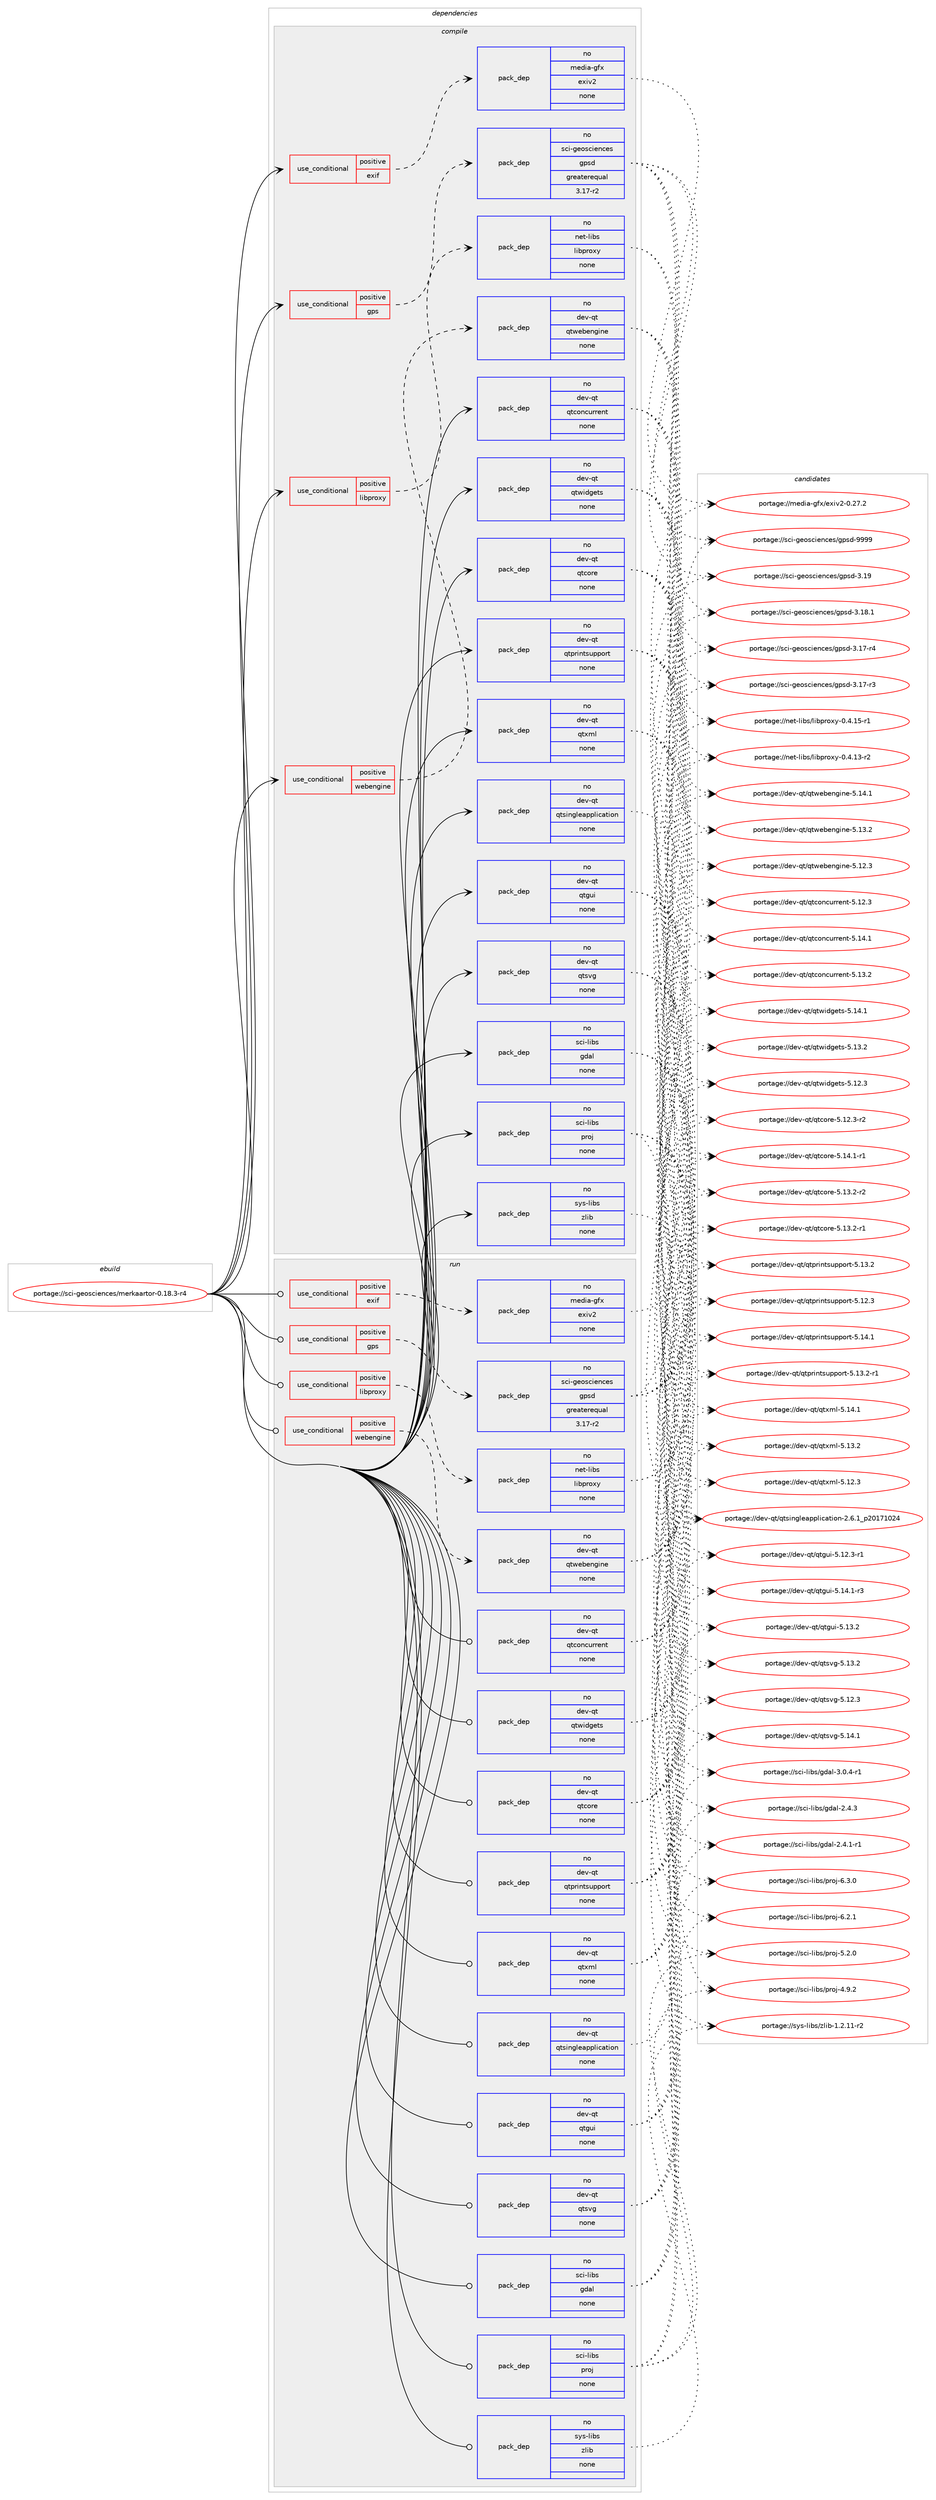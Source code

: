 digraph prolog {

# *************
# Graph options
# *************

newrank=true;
concentrate=true;
compound=true;
graph [rankdir=LR,fontname=Helvetica,fontsize=10,ranksep=1.5];#, ranksep=2.5, nodesep=0.2];
edge  [arrowhead=vee];
node  [fontname=Helvetica,fontsize=10];

# **********
# The ebuild
# **********

subgraph cluster_leftcol {
color=gray;
rank=same;
label=<<i>ebuild</i>>;
id [label="portage://sci-geosciences/merkaartor-0.18.3-r4", color=red, width=4, href="../sci-geosciences/merkaartor-0.18.3-r4.svg"];
}

# ****************
# The dependencies
# ****************

subgraph cluster_midcol {
color=gray;
label=<<i>dependencies</i>>;
subgraph cluster_compile {
fillcolor="#eeeeee";
style=filled;
label=<<i>compile</i>>;
subgraph cond7617 {
dependency41435 [label=<<TABLE BORDER="0" CELLBORDER="1" CELLSPACING="0" CELLPADDING="4"><TR><TD ROWSPAN="3" CELLPADDING="10">use_conditional</TD></TR><TR><TD>positive</TD></TR><TR><TD>exif</TD></TR></TABLE>>, shape=none, color=red];
subgraph pack32936 {
dependency41436 [label=<<TABLE BORDER="0" CELLBORDER="1" CELLSPACING="0" CELLPADDING="4" WIDTH="220"><TR><TD ROWSPAN="6" CELLPADDING="30">pack_dep</TD></TR><TR><TD WIDTH="110">no</TD></TR><TR><TD>media-gfx</TD></TR><TR><TD>exiv2</TD></TR><TR><TD>none</TD></TR><TR><TD></TD></TR></TABLE>>, shape=none, color=blue];
}
dependency41435:e -> dependency41436:w [weight=20,style="dashed",arrowhead="vee"];
}
id:e -> dependency41435:w [weight=20,style="solid",arrowhead="vee"];
subgraph cond7618 {
dependency41437 [label=<<TABLE BORDER="0" CELLBORDER="1" CELLSPACING="0" CELLPADDING="4"><TR><TD ROWSPAN="3" CELLPADDING="10">use_conditional</TD></TR><TR><TD>positive</TD></TR><TR><TD>gps</TD></TR></TABLE>>, shape=none, color=red];
subgraph pack32937 {
dependency41438 [label=<<TABLE BORDER="0" CELLBORDER="1" CELLSPACING="0" CELLPADDING="4" WIDTH="220"><TR><TD ROWSPAN="6" CELLPADDING="30">pack_dep</TD></TR><TR><TD WIDTH="110">no</TD></TR><TR><TD>sci-geosciences</TD></TR><TR><TD>gpsd</TD></TR><TR><TD>greaterequal</TD></TR><TR><TD>3.17-r2</TD></TR></TABLE>>, shape=none, color=blue];
}
dependency41437:e -> dependency41438:w [weight=20,style="dashed",arrowhead="vee"];
}
id:e -> dependency41437:w [weight=20,style="solid",arrowhead="vee"];
subgraph cond7619 {
dependency41439 [label=<<TABLE BORDER="0" CELLBORDER="1" CELLSPACING="0" CELLPADDING="4"><TR><TD ROWSPAN="3" CELLPADDING="10">use_conditional</TD></TR><TR><TD>positive</TD></TR><TR><TD>libproxy</TD></TR></TABLE>>, shape=none, color=red];
subgraph pack32938 {
dependency41440 [label=<<TABLE BORDER="0" CELLBORDER="1" CELLSPACING="0" CELLPADDING="4" WIDTH="220"><TR><TD ROWSPAN="6" CELLPADDING="30">pack_dep</TD></TR><TR><TD WIDTH="110">no</TD></TR><TR><TD>net-libs</TD></TR><TR><TD>libproxy</TD></TR><TR><TD>none</TD></TR><TR><TD></TD></TR></TABLE>>, shape=none, color=blue];
}
dependency41439:e -> dependency41440:w [weight=20,style="dashed",arrowhead="vee"];
}
id:e -> dependency41439:w [weight=20,style="solid",arrowhead="vee"];
subgraph cond7620 {
dependency41441 [label=<<TABLE BORDER="0" CELLBORDER="1" CELLSPACING="0" CELLPADDING="4"><TR><TD ROWSPAN="3" CELLPADDING="10">use_conditional</TD></TR><TR><TD>positive</TD></TR><TR><TD>webengine</TD></TR></TABLE>>, shape=none, color=red];
subgraph pack32939 {
dependency41442 [label=<<TABLE BORDER="0" CELLBORDER="1" CELLSPACING="0" CELLPADDING="4" WIDTH="220"><TR><TD ROWSPAN="6" CELLPADDING="30">pack_dep</TD></TR><TR><TD WIDTH="110">no</TD></TR><TR><TD>dev-qt</TD></TR><TR><TD>qtwebengine</TD></TR><TR><TD>none</TD></TR><TR><TD></TD></TR></TABLE>>, shape=none, color=blue];
}
dependency41441:e -> dependency41442:w [weight=20,style="dashed",arrowhead="vee"];
}
id:e -> dependency41441:w [weight=20,style="solid",arrowhead="vee"];
subgraph pack32940 {
dependency41443 [label=<<TABLE BORDER="0" CELLBORDER="1" CELLSPACING="0" CELLPADDING="4" WIDTH="220"><TR><TD ROWSPAN="6" CELLPADDING="30">pack_dep</TD></TR><TR><TD WIDTH="110">no</TD></TR><TR><TD>dev-qt</TD></TR><TR><TD>qtconcurrent</TD></TR><TR><TD>none</TD></TR><TR><TD></TD></TR></TABLE>>, shape=none, color=blue];
}
id:e -> dependency41443:w [weight=20,style="solid",arrowhead="vee"];
subgraph pack32941 {
dependency41444 [label=<<TABLE BORDER="0" CELLBORDER="1" CELLSPACING="0" CELLPADDING="4" WIDTH="220"><TR><TD ROWSPAN="6" CELLPADDING="30">pack_dep</TD></TR><TR><TD WIDTH="110">no</TD></TR><TR><TD>dev-qt</TD></TR><TR><TD>qtcore</TD></TR><TR><TD>none</TD></TR><TR><TD></TD></TR></TABLE>>, shape=none, color=blue];
}
id:e -> dependency41444:w [weight=20,style="solid",arrowhead="vee"];
subgraph pack32942 {
dependency41445 [label=<<TABLE BORDER="0" CELLBORDER="1" CELLSPACING="0" CELLPADDING="4" WIDTH="220"><TR><TD ROWSPAN="6" CELLPADDING="30">pack_dep</TD></TR><TR><TD WIDTH="110">no</TD></TR><TR><TD>dev-qt</TD></TR><TR><TD>qtgui</TD></TR><TR><TD>none</TD></TR><TR><TD></TD></TR></TABLE>>, shape=none, color=blue];
}
id:e -> dependency41445:w [weight=20,style="solid",arrowhead="vee"];
subgraph pack32943 {
dependency41446 [label=<<TABLE BORDER="0" CELLBORDER="1" CELLSPACING="0" CELLPADDING="4" WIDTH="220"><TR><TD ROWSPAN="6" CELLPADDING="30">pack_dep</TD></TR><TR><TD WIDTH="110">no</TD></TR><TR><TD>dev-qt</TD></TR><TR><TD>qtprintsupport</TD></TR><TR><TD>none</TD></TR><TR><TD></TD></TR></TABLE>>, shape=none, color=blue];
}
id:e -> dependency41446:w [weight=20,style="solid",arrowhead="vee"];
subgraph pack32944 {
dependency41447 [label=<<TABLE BORDER="0" CELLBORDER="1" CELLSPACING="0" CELLPADDING="4" WIDTH="220"><TR><TD ROWSPAN="6" CELLPADDING="30">pack_dep</TD></TR><TR><TD WIDTH="110">no</TD></TR><TR><TD>dev-qt</TD></TR><TR><TD>qtsingleapplication</TD></TR><TR><TD>none</TD></TR><TR><TD></TD></TR></TABLE>>, shape=none, color=blue];
}
id:e -> dependency41447:w [weight=20,style="solid",arrowhead="vee"];
subgraph pack32945 {
dependency41448 [label=<<TABLE BORDER="0" CELLBORDER="1" CELLSPACING="0" CELLPADDING="4" WIDTH="220"><TR><TD ROWSPAN="6" CELLPADDING="30">pack_dep</TD></TR><TR><TD WIDTH="110">no</TD></TR><TR><TD>dev-qt</TD></TR><TR><TD>qtsvg</TD></TR><TR><TD>none</TD></TR><TR><TD></TD></TR></TABLE>>, shape=none, color=blue];
}
id:e -> dependency41448:w [weight=20,style="solid",arrowhead="vee"];
subgraph pack32946 {
dependency41449 [label=<<TABLE BORDER="0" CELLBORDER="1" CELLSPACING="0" CELLPADDING="4" WIDTH="220"><TR><TD ROWSPAN="6" CELLPADDING="30">pack_dep</TD></TR><TR><TD WIDTH="110">no</TD></TR><TR><TD>dev-qt</TD></TR><TR><TD>qtwidgets</TD></TR><TR><TD>none</TD></TR><TR><TD></TD></TR></TABLE>>, shape=none, color=blue];
}
id:e -> dependency41449:w [weight=20,style="solid",arrowhead="vee"];
subgraph pack32947 {
dependency41450 [label=<<TABLE BORDER="0" CELLBORDER="1" CELLSPACING="0" CELLPADDING="4" WIDTH="220"><TR><TD ROWSPAN="6" CELLPADDING="30">pack_dep</TD></TR><TR><TD WIDTH="110">no</TD></TR><TR><TD>dev-qt</TD></TR><TR><TD>qtxml</TD></TR><TR><TD>none</TD></TR><TR><TD></TD></TR></TABLE>>, shape=none, color=blue];
}
id:e -> dependency41450:w [weight=20,style="solid",arrowhead="vee"];
subgraph pack32948 {
dependency41451 [label=<<TABLE BORDER="0" CELLBORDER="1" CELLSPACING="0" CELLPADDING="4" WIDTH="220"><TR><TD ROWSPAN="6" CELLPADDING="30">pack_dep</TD></TR><TR><TD WIDTH="110">no</TD></TR><TR><TD>sci-libs</TD></TR><TR><TD>gdal</TD></TR><TR><TD>none</TD></TR><TR><TD></TD></TR></TABLE>>, shape=none, color=blue];
}
id:e -> dependency41451:w [weight=20,style="solid",arrowhead="vee"];
subgraph pack32949 {
dependency41452 [label=<<TABLE BORDER="0" CELLBORDER="1" CELLSPACING="0" CELLPADDING="4" WIDTH="220"><TR><TD ROWSPAN="6" CELLPADDING="30">pack_dep</TD></TR><TR><TD WIDTH="110">no</TD></TR><TR><TD>sci-libs</TD></TR><TR><TD>proj</TD></TR><TR><TD>none</TD></TR><TR><TD></TD></TR></TABLE>>, shape=none, color=blue];
}
id:e -> dependency41452:w [weight=20,style="solid",arrowhead="vee"];
subgraph pack32950 {
dependency41453 [label=<<TABLE BORDER="0" CELLBORDER="1" CELLSPACING="0" CELLPADDING="4" WIDTH="220"><TR><TD ROWSPAN="6" CELLPADDING="30">pack_dep</TD></TR><TR><TD WIDTH="110">no</TD></TR><TR><TD>sys-libs</TD></TR><TR><TD>zlib</TD></TR><TR><TD>none</TD></TR><TR><TD></TD></TR></TABLE>>, shape=none, color=blue];
}
id:e -> dependency41453:w [weight=20,style="solid",arrowhead="vee"];
}
subgraph cluster_compileandrun {
fillcolor="#eeeeee";
style=filled;
label=<<i>compile and run</i>>;
}
subgraph cluster_run {
fillcolor="#eeeeee";
style=filled;
label=<<i>run</i>>;
subgraph cond7621 {
dependency41454 [label=<<TABLE BORDER="0" CELLBORDER="1" CELLSPACING="0" CELLPADDING="4"><TR><TD ROWSPAN="3" CELLPADDING="10">use_conditional</TD></TR><TR><TD>positive</TD></TR><TR><TD>exif</TD></TR></TABLE>>, shape=none, color=red];
subgraph pack32951 {
dependency41455 [label=<<TABLE BORDER="0" CELLBORDER="1" CELLSPACING="0" CELLPADDING="4" WIDTH="220"><TR><TD ROWSPAN="6" CELLPADDING="30">pack_dep</TD></TR><TR><TD WIDTH="110">no</TD></TR><TR><TD>media-gfx</TD></TR><TR><TD>exiv2</TD></TR><TR><TD>none</TD></TR><TR><TD></TD></TR></TABLE>>, shape=none, color=blue];
}
dependency41454:e -> dependency41455:w [weight=20,style="dashed",arrowhead="vee"];
}
id:e -> dependency41454:w [weight=20,style="solid",arrowhead="odot"];
subgraph cond7622 {
dependency41456 [label=<<TABLE BORDER="0" CELLBORDER="1" CELLSPACING="0" CELLPADDING="4"><TR><TD ROWSPAN="3" CELLPADDING="10">use_conditional</TD></TR><TR><TD>positive</TD></TR><TR><TD>gps</TD></TR></TABLE>>, shape=none, color=red];
subgraph pack32952 {
dependency41457 [label=<<TABLE BORDER="0" CELLBORDER="1" CELLSPACING="0" CELLPADDING="4" WIDTH="220"><TR><TD ROWSPAN="6" CELLPADDING="30">pack_dep</TD></TR><TR><TD WIDTH="110">no</TD></TR><TR><TD>sci-geosciences</TD></TR><TR><TD>gpsd</TD></TR><TR><TD>greaterequal</TD></TR><TR><TD>3.17-r2</TD></TR></TABLE>>, shape=none, color=blue];
}
dependency41456:e -> dependency41457:w [weight=20,style="dashed",arrowhead="vee"];
}
id:e -> dependency41456:w [weight=20,style="solid",arrowhead="odot"];
subgraph cond7623 {
dependency41458 [label=<<TABLE BORDER="0" CELLBORDER="1" CELLSPACING="0" CELLPADDING="4"><TR><TD ROWSPAN="3" CELLPADDING="10">use_conditional</TD></TR><TR><TD>positive</TD></TR><TR><TD>libproxy</TD></TR></TABLE>>, shape=none, color=red];
subgraph pack32953 {
dependency41459 [label=<<TABLE BORDER="0" CELLBORDER="1" CELLSPACING="0" CELLPADDING="4" WIDTH="220"><TR><TD ROWSPAN="6" CELLPADDING="30">pack_dep</TD></TR><TR><TD WIDTH="110">no</TD></TR><TR><TD>net-libs</TD></TR><TR><TD>libproxy</TD></TR><TR><TD>none</TD></TR><TR><TD></TD></TR></TABLE>>, shape=none, color=blue];
}
dependency41458:e -> dependency41459:w [weight=20,style="dashed",arrowhead="vee"];
}
id:e -> dependency41458:w [weight=20,style="solid",arrowhead="odot"];
subgraph cond7624 {
dependency41460 [label=<<TABLE BORDER="0" CELLBORDER="1" CELLSPACING="0" CELLPADDING="4"><TR><TD ROWSPAN="3" CELLPADDING="10">use_conditional</TD></TR><TR><TD>positive</TD></TR><TR><TD>webengine</TD></TR></TABLE>>, shape=none, color=red];
subgraph pack32954 {
dependency41461 [label=<<TABLE BORDER="0" CELLBORDER="1" CELLSPACING="0" CELLPADDING="4" WIDTH="220"><TR><TD ROWSPAN="6" CELLPADDING="30">pack_dep</TD></TR><TR><TD WIDTH="110">no</TD></TR><TR><TD>dev-qt</TD></TR><TR><TD>qtwebengine</TD></TR><TR><TD>none</TD></TR><TR><TD></TD></TR></TABLE>>, shape=none, color=blue];
}
dependency41460:e -> dependency41461:w [weight=20,style="dashed",arrowhead="vee"];
}
id:e -> dependency41460:w [weight=20,style="solid",arrowhead="odot"];
subgraph pack32955 {
dependency41462 [label=<<TABLE BORDER="0" CELLBORDER="1" CELLSPACING="0" CELLPADDING="4" WIDTH="220"><TR><TD ROWSPAN="6" CELLPADDING="30">pack_dep</TD></TR><TR><TD WIDTH="110">no</TD></TR><TR><TD>dev-qt</TD></TR><TR><TD>qtconcurrent</TD></TR><TR><TD>none</TD></TR><TR><TD></TD></TR></TABLE>>, shape=none, color=blue];
}
id:e -> dependency41462:w [weight=20,style="solid",arrowhead="odot"];
subgraph pack32956 {
dependency41463 [label=<<TABLE BORDER="0" CELLBORDER="1" CELLSPACING="0" CELLPADDING="4" WIDTH="220"><TR><TD ROWSPAN="6" CELLPADDING="30">pack_dep</TD></TR><TR><TD WIDTH="110">no</TD></TR><TR><TD>dev-qt</TD></TR><TR><TD>qtcore</TD></TR><TR><TD>none</TD></TR><TR><TD></TD></TR></TABLE>>, shape=none, color=blue];
}
id:e -> dependency41463:w [weight=20,style="solid",arrowhead="odot"];
subgraph pack32957 {
dependency41464 [label=<<TABLE BORDER="0" CELLBORDER="1" CELLSPACING="0" CELLPADDING="4" WIDTH="220"><TR><TD ROWSPAN="6" CELLPADDING="30">pack_dep</TD></TR><TR><TD WIDTH="110">no</TD></TR><TR><TD>dev-qt</TD></TR><TR><TD>qtgui</TD></TR><TR><TD>none</TD></TR><TR><TD></TD></TR></TABLE>>, shape=none, color=blue];
}
id:e -> dependency41464:w [weight=20,style="solid",arrowhead="odot"];
subgraph pack32958 {
dependency41465 [label=<<TABLE BORDER="0" CELLBORDER="1" CELLSPACING="0" CELLPADDING="4" WIDTH="220"><TR><TD ROWSPAN="6" CELLPADDING="30">pack_dep</TD></TR><TR><TD WIDTH="110">no</TD></TR><TR><TD>dev-qt</TD></TR><TR><TD>qtprintsupport</TD></TR><TR><TD>none</TD></TR><TR><TD></TD></TR></TABLE>>, shape=none, color=blue];
}
id:e -> dependency41465:w [weight=20,style="solid",arrowhead="odot"];
subgraph pack32959 {
dependency41466 [label=<<TABLE BORDER="0" CELLBORDER="1" CELLSPACING="0" CELLPADDING="4" WIDTH="220"><TR><TD ROWSPAN="6" CELLPADDING="30">pack_dep</TD></TR><TR><TD WIDTH="110">no</TD></TR><TR><TD>dev-qt</TD></TR><TR><TD>qtsingleapplication</TD></TR><TR><TD>none</TD></TR><TR><TD></TD></TR></TABLE>>, shape=none, color=blue];
}
id:e -> dependency41466:w [weight=20,style="solid",arrowhead="odot"];
subgraph pack32960 {
dependency41467 [label=<<TABLE BORDER="0" CELLBORDER="1" CELLSPACING="0" CELLPADDING="4" WIDTH="220"><TR><TD ROWSPAN="6" CELLPADDING="30">pack_dep</TD></TR><TR><TD WIDTH="110">no</TD></TR><TR><TD>dev-qt</TD></TR><TR><TD>qtsvg</TD></TR><TR><TD>none</TD></TR><TR><TD></TD></TR></TABLE>>, shape=none, color=blue];
}
id:e -> dependency41467:w [weight=20,style="solid",arrowhead="odot"];
subgraph pack32961 {
dependency41468 [label=<<TABLE BORDER="0" CELLBORDER="1" CELLSPACING="0" CELLPADDING="4" WIDTH="220"><TR><TD ROWSPAN="6" CELLPADDING="30">pack_dep</TD></TR><TR><TD WIDTH="110">no</TD></TR><TR><TD>dev-qt</TD></TR><TR><TD>qtwidgets</TD></TR><TR><TD>none</TD></TR><TR><TD></TD></TR></TABLE>>, shape=none, color=blue];
}
id:e -> dependency41468:w [weight=20,style="solid",arrowhead="odot"];
subgraph pack32962 {
dependency41469 [label=<<TABLE BORDER="0" CELLBORDER="1" CELLSPACING="0" CELLPADDING="4" WIDTH="220"><TR><TD ROWSPAN="6" CELLPADDING="30">pack_dep</TD></TR><TR><TD WIDTH="110">no</TD></TR><TR><TD>dev-qt</TD></TR><TR><TD>qtxml</TD></TR><TR><TD>none</TD></TR><TR><TD></TD></TR></TABLE>>, shape=none, color=blue];
}
id:e -> dependency41469:w [weight=20,style="solid",arrowhead="odot"];
subgraph pack32963 {
dependency41470 [label=<<TABLE BORDER="0" CELLBORDER="1" CELLSPACING="0" CELLPADDING="4" WIDTH="220"><TR><TD ROWSPAN="6" CELLPADDING="30">pack_dep</TD></TR><TR><TD WIDTH="110">no</TD></TR><TR><TD>sci-libs</TD></TR><TR><TD>gdal</TD></TR><TR><TD>none</TD></TR><TR><TD></TD></TR></TABLE>>, shape=none, color=blue];
}
id:e -> dependency41470:w [weight=20,style="solid",arrowhead="odot"];
subgraph pack32964 {
dependency41471 [label=<<TABLE BORDER="0" CELLBORDER="1" CELLSPACING="0" CELLPADDING="4" WIDTH="220"><TR><TD ROWSPAN="6" CELLPADDING="30">pack_dep</TD></TR><TR><TD WIDTH="110">no</TD></TR><TR><TD>sci-libs</TD></TR><TR><TD>proj</TD></TR><TR><TD>none</TD></TR><TR><TD></TD></TR></TABLE>>, shape=none, color=blue];
}
id:e -> dependency41471:w [weight=20,style="solid",arrowhead="odot"];
subgraph pack32965 {
dependency41472 [label=<<TABLE BORDER="0" CELLBORDER="1" CELLSPACING="0" CELLPADDING="4" WIDTH="220"><TR><TD ROWSPAN="6" CELLPADDING="30">pack_dep</TD></TR><TR><TD WIDTH="110">no</TD></TR><TR><TD>sys-libs</TD></TR><TR><TD>zlib</TD></TR><TR><TD>none</TD></TR><TR><TD></TD></TR></TABLE>>, shape=none, color=blue];
}
id:e -> dependency41472:w [weight=20,style="solid",arrowhead="odot"];
}
}

# **************
# The candidates
# **************

subgraph cluster_choices {
rank=same;
color=gray;
label=<<i>candidates</i>>;

subgraph choice32936 {
color=black;
nodesep=1;
choice1091011001059745103102120471011201051185045484650554650 [label="portage://media-gfx/exiv2-0.27.2", color=red, width=4,href="../media-gfx/exiv2-0.27.2.svg"];
dependency41436:e -> choice1091011001059745103102120471011201051185045484650554650:w [style=dotted,weight="100"];
}
subgraph choice32937 {
color=black;
nodesep=1;
choice11599105451031011111159910510111099101115471031121151004557575757 [label="portage://sci-geosciences/gpsd-9999", color=red, width=4,href="../sci-geosciences/gpsd-9999.svg"];
choice11599105451031011111159910510111099101115471031121151004551464957 [label="portage://sci-geosciences/gpsd-3.19", color=red, width=4,href="../sci-geosciences/gpsd-3.19.svg"];
choice115991054510310111111599105101110991011154710311211510045514649564649 [label="portage://sci-geosciences/gpsd-3.18.1", color=red, width=4,href="../sci-geosciences/gpsd-3.18.1.svg"];
choice115991054510310111111599105101110991011154710311211510045514649554511452 [label="portage://sci-geosciences/gpsd-3.17-r4", color=red, width=4,href="../sci-geosciences/gpsd-3.17-r4.svg"];
choice115991054510310111111599105101110991011154710311211510045514649554511451 [label="portage://sci-geosciences/gpsd-3.17-r3", color=red, width=4,href="../sci-geosciences/gpsd-3.17-r3.svg"];
dependency41438:e -> choice11599105451031011111159910510111099101115471031121151004557575757:w [style=dotted,weight="100"];
dependency41438:e -> choice11599105451031011111159910510111099101115471031121151004551464957:w [style=dotted,weight="100"];
dependency41438:e -> choice115991054510310111111599105101110991011154710311211510045514649564649:w [style=dotted,weight="100"];
dependency41438:e -> choice115991054510310111111599105101110991011154710311211510045514649554511452:w [style=dotted,weight="100"];
dependency41438:e -> choice115991054510310111111599105101110991011154710311211510045514649554511451:w [style=dotted,weight="100"];
}
subgraph choice32938 {
color=black;
nodesep=1;
choice11010111645108105981154710810598112114111120121454846524649534511449 [label="portage://net-libs/libproxy-0.4.15-r1", color=red, width=4,href="../net-libs/libproxy-0.4.15-r1.svg"];
choice11010111645108105981154710810598112114111120121454846524649514511450 [label="portage://net-libs/libproxy-0.4.13-r2", color=red, width=4,href="../net-libs/libproxy-0.4.13-r2.svg"];
dependency41440:e -> choice11010111645108105981154710810598112114111120121454846524649534511449:w [style=dotted,weight="100"];
dependency41440:e -> choice11010111645108105981154710810598112114111120121454846524649514511450:w [style=dotted,weight="100"];
}
subgraph choice32939 {
color=black;
nodesep=1;
choice10010111845113116471131161191019810111010310511010145534649524649 [label="portage://dev-qt/qtwebengine-5.14.1", color=red, width=4,href="../dev-qt/qtwebengine-5.14.1.svg"];
choice10010111845113116471131161191019810111010310511010145534649514650 [label="portage://dev-qt/qtwebengine-5.13.2", color=red, width=4,href="../dev-qt/qtwebengine-5.13.2.svg"];
choice10010111845113116471131161191019810111010310511010145534649504651 [label="portage://dev-qt/qtwebengine-5.12.3", color=red, width=4,href="../dev-qt/qtwebengine-5.12.3.svg"];
dependency41442:e -> choice10010111845113116471131161191019810111010310511010145534649524649:w [style=dotted,weight="100"];
dependency41442:e -> choice10010111845113116471131161191019810111010310511010145534649514650:w [style=dotted,weight="100"];
dependency41442:e -> choice10010111845113116471131161191019810111010310511010145534649504651:w [style=dotted,weight="100"];
}
subgraph choice32940 {
color=black;
nodesep=1;
choice1001011184511311647113116991111109911711411410111011645534649524649 [label="portage://dev-qt/qtconcurrent-5.14.1", color=red, width=4,href="../dev-qt/qtconcurrent-5.14.1.svg"];
choice1001011184511311647113116991111109911711411410111011645534649514650 [label="portage://dev-qt/qtconcurrent-5.13.2", color=red, width=4,href="../dev-qt/qtconcurrent-5.13.2.svg"];
choice1001011184511311647113116991111109911711411410111011645534649504651 [label="portage://dev-qt/qtconcurrent-5.12.3", color=red, width=4,href="../dev-qt/qtconcurrent-5.12.3.svg"];
dependency41443:e -> choice1001011184511311647113116991111109911711411410111011645534649524649:w [style=dotted,weight="100"];
dependency41443:e -> choice1001011184511311647113116991111109911711411410111011645534649514650:w [style=dotted,weight="100"];
dependency41443:e -> choice1001011184511311647113116991111109911711411410111011645534649504651:w [style=dotted,weight="100"];
}
subgraph choice32941 {
color=black;
nodesep=1;
choice100101118451131164711311699111114101455346495246494511449 [label="portage://dev-qt/qtcore-5.14.1-r1", color=red, width=4,href="../dev-qt/qtcore-5.14.1-r1.svg"];
choice100101118451131164711311699111114101455346495146504511450 [label="portage://dev-qt/qtcore-5.13.2-r2", color=red, width=4,href="../dev-qt/qtcore-5.13.2-r2.svg"];
choice100101118451131164711311699111114101455346495146504511449 [label="portage://dev-qt/qtcore-5.13.2-r1", color=red, width=4,href="../dev-qt/qtcore-5.13.2-r1.svg"];
choice100101118451131164711311699111114101455346495046514511450 [label="portage://dev-qt/qtcore-5.12.3-r2", color=red, width=4,href="../dev-qt/qtcore-5.12.3-r2.svg"];
dependency41444:e -> choice100101118451131164711311699111114101455346495246494511449:w [style=dotted,weight="100"];
dependency41444:e -> choice100101118451131164711311699111114101455346495146504511450:w [style=dotted,weight="100"];
dependency41444:e -> choice100101118451131164711311699111114101455346495146504511449:w [style=dotted,weight="100"];
dependency41444:e -> choice100101118451131164711311699111114101455346495046514511450:w [style=dotted,weight="100"];
}
subgraph choice32942 {
color=black;
nodesep=1;
choice1001011184511311647113116103117105455346495246494511451 [label="portage://dev-qt/qtgui-5.14.1-r3", color=red, width=4,href="../dev-qt/qtgui-5.14.1-r3.svg"];
choice100101118451131164711311610311710545534649514650 [label="portage://dev-qt/qtgui-5.13.2", color=red, width=4,href="../dev-qt/qtgui-5.13.2.svg"];
choice1001011184511311647113116103117105455346495046514511449 [label="portage://dev-qt/qtgui-5.12.3-r1", color=red, width=4,href="../dev-qt/qtgui-5.12.3-r1.svg"];
dependency41445:e -> choice1001011184511311647113116103117105455346495246494511451:w [style=dotted,weight="100"];
dependency41445:e -> choice100101118451131164711311610311710545534649514650:w [style=dotted,weight="100"];
dependency41445:e -> choice1001011184511311647113116103117105455346495046514511449:w [style=dotted,weight="100"];
}
subgraph choice32943 {
color=black;
nodesep=1;
choice100101118451131164711311611211410511011611511711211211111411645534649524649 [label="portage://dev-qt/qtprintsupport-5.14.1", color=red, width=4,href="../dev-qt/qtprintsupport-5.14.1.svg"];
choice1001011184511311647113116112114105110116115117112112111114116455346495146504511449 [label="portage://dev-qt/qtprintsupport-5.13.2-r1", color=red, width=4,href="../dev-qt/qtprintsupport-5.13.2-r1.svg"];
choice100101118451131164711311611211410511011611511711211211111411645534649514650 [label="portage://dev-qt/qtprintsupport-5.13.2", color=red, width=4,href="../dev-qt/qtprintsupport-5.13.2.svg"];
choice100101118451131164711311611211410511011611511711211211111411645534649504651 [label="portage://dev-qt/qtprintsupport-5.12.3", color=red, width=4,href="../dev-qt/qtprintsupport-5.12.3.svg"];
dependency41446:e -> choice100101118451131164711311611211410511011611511711211211111411645534649524649:w [style=dotted,weight="100"];
dependency41446:e -> choice1001011184511311647113116112114105110116115117112112111114116455346495146504511449:w [style=dotted,weight="100"];
dependency41446:e -> choice100101118451131164711311611211410511011611511711211211111411645534649514650:w [style=dotted,weight="100"];
dependency41446:e -> choice100101118451131164711311611211410511011611511711211211111411645534649504651:w [style=dotted,weight="100"];
}
subgraph choice32944 {
color=black;
nodesep=1;
choice1001011184511311647113116115105110103108101971121121081059997116105111110455046544649951125048495549485052 [label="portage://dev-qt/qtsingleapplication-2.6.1_p20171024", color=red, width=4,href="../dev-qt/qtsingleapplication-2.6.1_p20171024.svg"];
dependency41447:e -> choice1001011184511311647113116115105110103108101971121121081059997116105111110455046544649951125048495549485052:w [style=dotted,weight="100"];
}
subgraph choice32945 {
color=black;
nodesep=1;
choice100101118451131164711311611511810345534649524649 [label="portage://dev-qt/qtsvg-5.14.1", color=red, width=4,href="../dev-qt/qtsvg-5.14.1.svg"];
choice100101118451131164711311611511810345534649514650 [label="portage://dev-qt/qtsvg-5.13.2", color=red, width=4,href="../dev-qt/qtsvg-5.13.2.svg"];
choice100101118451131164711311611511810345534649504651 [label="portage://dev-qt/qtsvg-5.12.3", color=red, width=4,href="../dev-qt/qtsvg-5.12.3.svg"];
dependency41448:e -> choice100101118451131164711311611511810345534649524649:w [style=dotted,weight="100"];
dependency41448:e -> choice100101118451131164711311611511810345534649514650:w [style=dotted,weight="100"];
dependency41448:e -> choice100101118451131164711311611511810345534649504651:w [style=dotted,weight="100"];
}
subgraph choice32946 {
color=black;
nodesep=1;
choice100101118451131164711311611910510010310111611545534649524649 [label="portage://dev-qt/qtwidgets-5.14.1", color=red, width=4,href="../dev-qt/qtwidgets-5.14.1.svg"];
choice100101118451131164711311611910510010310111611545534649514650 [label="portage://dev-qt/qtwidgets-5.13.2", color=red, width=4,href="../dev-qt/qtwidgets-5.13.2.svg"];
choice100101118451131164711311611910510010310111611545534649504651 [label="portage://dev-qt/qtwidgets-5.12.3", color=red, width=4,href="../dev-qt/qtwidgets-5.12.3.svg"];
dependency41449:e -> choice100101118451131164711311611910510010310111611545534649524649:w [style=dotted,weight="100"];
dependency41449:e -> choice100101118451131164711311611910510010310111611545534649514650:w [style=dotted,weight="100"];
dependency41449:e -> choice100101118451131164711311611910510010310111611545534649504651:w [style=dotted,weight="100"];
}
subgraph choice32947 {
color=black;
nodesep=1;
choice100101118451131164711311612010910845534649524649 [label="portage://dev-qt/qtxml-5.14.1", color=red, width=4,href="../dev-qt/qtxml-5.14.1.svg"];
choice100101118451131164711311612010910845534649514650 [label="portage://dev-qt/qtxml-5.13.2", color=red, width=4,href="../dev-qt/qtxml-5.13.2.svg"];
choice100101118451131164711311612010910845534649504651 [label="portage://dev-qt/qtxml-5.12.3", color=red, width=4,href="../dev-qt/qtxml-5.12.3.svg"];
dependency41450:e -> choice100101118451131164711311612010910845534649524649:w [style=dotted,weight="100"];
dependency41450:e -> choice100101118451131164711311612010910845534649514650:w [style=dotted,weight="100"];
dependency41450:e -> choice100101118451131164711311612010910845534649504651:w [style=dotted,weight="100"];
}
subgraph choice32948 {
color=black;
nodesep=1;
choice11599105451081059811547103100971084551464846524511449 [label="portage://sci-libs/gdal-3.0.4-r1", color=red, width=4,href="../sci-libs/gdal-3.0.4-r1.svg"];
choice1159910545108105981154710310097108455046524651 [label="portage://sci-libs/gdal-2.4.3", color=red, width=4,href="../sci-libs/gdal-2.4.3.svg"];
choice11599105451081059811547103100971084550465246494511449 [label="portage://sci-libs/gdal-2.4.1-r1", color=red, width=4,href="../sci-libs/gdal-2.4.1-r1.svg"];
dependency41451:e -> choice11599105451081059811547103100971084551464846524511449:w [style=dotted,weight="100"];
dependency41451:e -> choice1159910545108105981154710310097108455046524651:w [style=dotted,weight="100"];
dependency41451:e -> choice11599105451081059811547103100971084550465246494511449:w [style=dotted,weight="100"];
}
subgraph choice32949 {
color=black;
nodesep=1;
choice11599105451081059811547112114111106455446514648 [label="portage://sci-libs/proj-6.3.0", color=red, width=4,href="../sci-libs/proj-6.3.0.svg"];
choice11599105451081059811547112114111106455446504649 [label="portage://sci-libs/proj-6.2.1", color=red, width=4,href="../sci-libs/proj-6.2.1.svg"];
choice11599105451081059811547112114111106455346504648 [label="portage://sci-libs/proj-5.2.0", color=red, width=4,href="../sci-libs/proj-5.2.0.svg"];
choice11599105451081059811547112114111106455246574650 [label="portage://sci-libs/proj-4.9.2", color=red, width=4,href="../sci-libs/proj-4.9.2.svg"];
dependency41452:e -> choice11599105451081059811547112114111106455446514648:w [style=dotted,weight="100"];
dependency41452:e -> choice11599105451081059811547112114111106455446504649:w [style=dotted,weight="100"];
dependency41452:e -> choice11599105451081059811547112114111106455346504648:w [style=dotted,weight="100"];
dependency41452:e -> choice11599105451081059811547112114111106455246574650:w [style=dotted,weight="100"];
}
subgraph choice32950 {
color=black;
nodesep=1;
choice11512111545108105981154712210810598454946504649494511450 [label="portage://sys-libs/zlib-1.2.11-r2", color=red, width=4,href="../sys-libs/zlib-1.2.11-r2.svg"];
dependency41453:e -> choice11512111545108105981154712210810598454946504649494511450:w [style=dotted,weight="100"];
}
subgraph choice32951 {
color=black;
nodesep=1;
choice1091011001059745103102120471011201051185045484650554650 [label="portage://media-gfx/exiv2-0.27.2", color=red, width=4,href="../media-gfx/exiv2-0.27.2.svg"];
dependency41455:e -> choice1091011001059745103102120471011201051185045484650554650:w [style=dotted,weight="100"];
}
subgraph choice32952 {
color=black;
nodesep=1;
choice11599105451031011111159910510111099101115471031121151004557575757 [label="portage://sci-geosciences/gpsd-9999", color=red, width=4,href="../sci-geosciences/gpsd-9999.svg"];
choice11599105451031011111159910510111099101115471031121151004551464957 [label="portage://sci-geosciences/gpsd-3.19", color=red, width=4,href="../sci-geosciences/gpsd-3.19.svg"];
choice115991054510310111111599105101110991011154710311211510045514649564649 [label="portage://sci-geosciences/gpsd-3.18.1", color=red, width=4,href="../sci-geosciences/gpsd-3.18.1.svg"];
choice115991054510310111111599105101110991011154710311211510045514649554511452 [label="portage://sci-geosciences/gpsd-3.17-r4", color=red, width=4,href="../sci-geosciences/gpsd-3.17-r4.svg"];
choice115991054510310111111599105101110991011154710311211510045514649554511451 [label="portage://sci-geosciences/gpsd-3.17-r3", color=red, width=4,href="../sci-geosciences/gpsd-3.17-r3.svg"];
dependency41457:e -> choice11599105451031011111159910510111099101115471031121151004557575757:w [style=dotted,weight="100"];
dependency41457:e -> choice11599105451031011111159910510111099101115471031121151004551464957:w [style=dotted,weight="100"];
dependency41457:e -> choice115991054510310111111599105101110991011154710311211510045514649564649:w [style=dotted,weight="100"];
dependency41457:e -> choice115991054510310111111599105101110991011154710311211510045514649554511452:w [style=dotted,weight="100"];
dependency41457:e -> choice115991054510310111111599105101110991011154710311211510045514649554511451:w [style=dotted,weight="100"];
}
subgraph choice32953 {
color=black;
nodesep=1;
choice11010111645108105981154710810598112114111120121454846524649534511449 [label="portage://net-libs/libproxy-0.4.15-r1", color=red, width=4,href="../net-libs/libproxy-0.4.15-r1.svg"];
choice11010111645108105981154710810598112114111120121454846524649514511450 [label="portage://net-libs/libproxy-0.4.13-r2", color=red, width=4,href="../net-libs/libproxy-0.4.13-r2.svg"];
dependency41459:e -> choice11010111645108105981154710810598112114111120121454846524649534511449:w [style=dotted,weight="100"];
dependency41459:e -> choice11010111645108105981154710810598112114111120121454846524649514511450:w [style=dotted,weight="100"];
}
subgraph choice32954 {
color=black;
nodesep=1;
choice10010111845113116471131161191019810111010310511010145534649524649 [label="portage://dev-qt/qtwebengine-5.14.1", color=red, width=4,href="../dev-qt/qtwebengine-5.14.1.svg"];
choice10010111845113116471131161191019810111010310511010145534649514650 [label="portage://dev-qt/qtwebengine-5.13.2", color=red, width=4,href="../dev-qt/qtwebengine-5.13.2.svg"];
choice10010111845113116471131161191019810111010310511010145534649504651 [label="portage://dev-qt/qtwebengine-5.12.3", color=red, width=4,href="../dev-qt/qtwebengine-5.12.3.svg"];
dependency41461:e -> choice10010111845113116471131161191019810111010310511010145534649524649:w [style=dotted,weight="100"];
dependency41461:e -> choice10010111845113116471131161191019810111010310511010145534649514650:w [style=dotted,weight="100"];
dependency41461:e -> choice10010111845113116471131161191019810111010310511010145534649504651:w [style=dotted,weight="100"];
}
subgraph choice32955 {
color=black;
nodesep=1;
choice1001011184511311647113116991111109911711411410111011645534649524649 [label="portage://dev-qt/qtconcurrent-5.14.1", color=red, width=4,href="../dev-qt/qtconcurrent-5.14.1.svg"];
choice1001011184511311647113116991111109911711411410111011645534649514650 [label="portage://dev-qt/qtconcurrent-5.13.2", color=red, width=4,href="../dev-qt/qtconcurrent-5.13.2.svg"];
choice1001011184511311647113116991111109911711411410111011645534649504651 [label="portage://dev-qt/qtconcurrent-5.12.3", color=red, width=4,href="../dev-qt/qtconcurrent-5.12.3.svg"];
dependency41462:e -> choice1001011184511311647113116991111109911711411410111011645534649524649:w [style=dotted,weight="100"];
dependency41462:e -> choice1001011184511311647113116991111109911711411410111011645534649514650:w [style=dotted,weight="100"];
dependency41462:e -> choice1001011184511311647113116991111109911711411410111011645534649504651:w [style=dotted,weight="100"];
}
subgraph choice32956 {
color=black;
nodesep=1;
choice100101118451131164711311699111114101455346495246494511449 [label="portage://dev-qt/qtcore-5.14.1-r1", color=red, width=4,href="../dev-qt/qtcore-5.14.1-r1.svg"];
choice100101118451131164711311699111114101455346495146504511450 [label="portage://dev-qt/qtcore-5.13.2-r2", color=red, width=4,href="../dev-qt/qtcore-5.13.2-r2.svg"];
choice100101118451131164711311699111114101455346495146504511449 [label="portage://dev-qt/qtcore-5.13.2-r1", color=red, width=4,href="../dev-qt/qtcore-5.13.2-r1.svg"];
choice100101118451131164711311699111114101455346495046514511450 [label="portage://dev-qt/qtcore-5.12.3-r2", color=red, width=4,href="../dev-qt/qtcore-5.12.3-r2.svg"];
dependency41463:e -> choice100101118451131164711311699111114101455346495246494511449:w [style=dotted,weight="100"];
dependency41463:e -> choice100101118451131164711311699111114101455346495146504511450:w [style=dotted,weight="100"];
dependency41463:e -> choice100101118451131164711311699111114101455346495146504511449:w [style=dotted,weight="100"];
dependency41463:e -> choice100101118451131164711311699111114101455346495046514511450:w [style=dotted,weight="100"];
}
subgraph choice32957 {
color=black;
nodesep=1;
choice1001011184511311647113116103117105455346495246494511451 [label="portage://dev-qt/qtgui-5.14.1-r3", color=red, width=4,href="../dev-qt/qtgui-5.14.1-r3.svg"];
choice100101118451131164711311610311710545534649514650 [label="portage://dev-qt/qtgui-5.13.2", color=red, width=4,href="../dev-qt/qtgui-5.13.2.svg"];
choice1001011184511311647113116103117105455346495046514511449 [label="portage://dev-qt/qtgui-5.12.3-r1", color=red, width=4,href="../dev-qt/qtgui-5.12.3-r1.svg"];
dependency41464:e -> choice1001011184511311647113116103117105455346495246494511451:w [style=dotted,weight="100"];
dependency41464:e -> choice100101118451131164711311610311710545534649514650:w [style=dotted,weight="100"];
dependency41464:e -> choice1001011184511311647113116103117105455346495046514511449:w [style=dotted,weight="100"];
}
subgraph choice32958 {
color=black;
nodesep=1;
choice100101118451131164711311611211410511011611511711211211111411645534649524649 [label="portage://dev-qt/qtprintsupport-5.14.1", color=red, width=4,href="../dev-qt/qtprintsupport-5.14.1.svg"];
choice1001011184511311647113116112114105110116115117112112111114116455346495146504511449 [label="portage://dev-qt/qtprintsupport-5.13.2-r1", color=red, width=4,href="../dev-qt/qtprintsupport-5.13.2-r1.svg"];
choice100101118451131164711311611211410511011611511711211211111411645534649514650 [label="portage://dev-qt/qtprintsupport-5.13.2", color=red, width=4,href="../dev-qt/qtprintsupport-5.13.2.svg"];
choice100101118451131164711311611211410511011611511711211211111411645534649504651 [label="portage://dev-qt/qtprintsupport-5.12.3", color=red, width=4,href="../dev-qt/qtprintsupport-5.12.3.svg"];
dependency41465:e -> choice100101118451131164711311611211410511011611511711211211111411645534649524649:w [style=dotted,weight="100"];
dependency41465:e -> choice1001011184511311647113116112114105110116115117112112111114116455346495146504511449:w [style=dotted,weight="100"];
dependency41465:e -> choice100101118451131164711311611211410511011611511711211211111411645534649514650:w [style=dotted,weight="100"];
dependency41465:e -> choice100101118451131164711311611211410511011611511711211211111411645534649504651:w [style=dotted,weight="100"];
}
subgraph choice32959 {
color=black;
nodesep=1;
choice1001011184511311647113116115105110103108101971121121081059997116105111110455046544649951125048495549485052 [label="portage://dev-qt/qtsingleapplication-2.6.1_p20171024", color=red, width=4,href="../dev-qt/qtsingleapplication-2.6.1_p20171024.svg"];
dependency41466:e -> choice1001011184511311647113116115105110103108101971121121081059997116105111110455046544649951125048495549485052:w [style=dotted,weight="100"];
}
subgraph choice32960 {
color=black;
nodesep=1;
choice100101118451131164711311611511810345534649524649 [label="portage://dev-qt/qtsvg-5.14.1", color=red, width=4,href="../dev-qt/qtsvg-5.14.1.svg"];
choice100101118451131164711311611511810345534649514650 [label="portage://dev-qt/qtsvg-5.13.2", color=red, width=4,href="../dev-qt/qtsvg-5.13.2.svg"];
choice100101118451131164711311611511810345534649504651 [label="portage://dev-qt/qtsvg-5.12.3", color=red, width=4,href="../dev-qt/qtsvg-5.12.3.svg"];
dependency41467:e -> choice100101118451131164711311611511810345534649524649:w [style=dotted,weight="100"];
dependency41467:e -> choice100101118451131164711311611511810345534649514650:w [style=dotted,weight="100"];
dependency41467:e -> choice100101118451131164711311611511810345534649504651:w [style=dotted,weight="100"];
}
subgraph choice32961 {
color=black;
nodesep=1;
choice100101118451131164711311611910510010310111611545534649524649 [label="portage://dev-qt/qtwidgets-5.14.1", color=red, width=4,href="../dev-qt/qtwidgets-5.14.1.svg"];
choice100101118451131164711311611910510010310111611545534649514650 [label="portage://dev-qt/qtwidgets-5.13.2", color=red, width=4,href="../dev-qt/qtwidgets-5.13.2.svg"];
choice100101118451131164711311611910510010310111611545534649504651 [label="portage://dev-qt/qtwidgets-5.12.3", color=red, width=4,href="../dev-qt/qtwidgets-5.12.3.svg"];
dependency41468:e -> choice100101118451131164711311611910510010310111611545534649524649:w [style=dotted,weight="100"];
dependency41468:e -> choice100101118451131164711311611910510010310111611545534649514650:w [style=dotted,weight="100"];
dependency41468:e -> choice100101118451131164711311611910510010310111611545534649504651:w [style=dotted,weight="100"];
}
subgraph choice32962 {
color=black;
nodesep=1;
choice100101118451131164711311612010910845534649524649 [label="portage://dev-qt/qtxml-5.14.1", color=red, width=4,href="../dev-qt/qtxml-5.14.1.svg"];
choice100101118451131164711311612010910845534649514650 [label="portage://dev-qt/qtxml-5.13.2", color=red, width=4,href="../dev-qt/qtxml-5.13.2.svg"];
choice100101118451131164711311612010910845534649504651 [label="portage://dev-qt/qtxml-5.12.3", color=red, width=4,href="../dev-qt/qtxml-5.12.3.svg"];
dependency41469:e -> choice100101118451131164711311612010910845534649524649:w [style=dotted,weight="100"];
dependency41469:e -> choice100101118451131164711311612010910845534649514650:w [style=dotted,weight="100"];
dependency41469:e -> choice100101118451131164711311612010910845534649504651:w [style=dotted,weight="100"];
}
subgraph choice32963 {
color=black;
nodesep=1;
choice11599105451081059811547103100971084551464846524511449 [label="portage://sci-libs/gdal-3.0.4-r1", color=red, width=4,href="../sci-libs/gdal-3.0.4-r1.svg"];
choice1159910545108105981154710310097108455046524651 [label="portage://sci-libs/gdal-2.4.3", color=red, width=4,href="../sci-libs/gdal-2.4.3.svg"];
choice11599105451081059811547103100971084550465246494511449 [label="portage://sci-libs/gdal-2.4.1-r1", color=red, width=4,href="../sci-libs/gdal-2.4.1-r1.svg"];
dependency41470:e -> choice11599105451081059811547103100971084551464846524511449:w [style=dotted,weight="100"];
dependency41470:e -> choice1159910545108105981154710310097108455046524651:w [style=dotted,weight="100"];
dependency41470:e -> choice11599105451081059811547103100971084550465246494511449:w [style=dotted,weight="100"];
}
subgraph choice32964 {
color=black;
nodesep=1;
choice11599105451081059811547112114111106455446514648 [label="portage://sci-libs/proj-6.3.0", color=red, width=4,href="../sci-libs/proj-6.3.0.svg"];
choice11599105451081059811547112114111106455446504649 [label="portage://sci-libs/proj-6.2.1", color=red, width=4,href="../sci-libs/proj-6.2.1.svg"];
choice11599105451081059811547112114111106455346504648 [label="portage://sci-libs/proj-5.2.0", color=red, width=4,href="../sci-libs/proj-5.2.0.svg"];
choice11599105451081059811547112114111106455246574650 [label="portage://sci-libs/proj-4.9.2", color=red, width=4,href="../sci-libs/proj-4.9.2.svg"];
dependency41471:e -> choice11599105451081059811547112114111106455446514648:w [style=dotted,weight="100"];
dependency41471:e -> choice11599105451081059811547112114111106455446504649:w [style=dotted,weight="100"];
dependency41471:e -> choice11599105451081059811547112114111106455346504648:w [style=dotted,weight="100"];
dependency41471:e -> choice11599105451081059811547112114111106455246574650:w [style=dotted,weight="100"];
}
subgraph choice32965 {
color=black;
nodesep=1;
choice11512111545108105981154712210810598454946504649494511450 [label="portage://sys-libs/zlib-1.2.11-r2", color=red, width=4,href="../sys-libs/zlib-1.2.11-r2.svg"];
dependency41472:e -> choice11512111545108105981154712210810598454946504649494511450:w [style=dotted,weight="100"];
}
}

}
